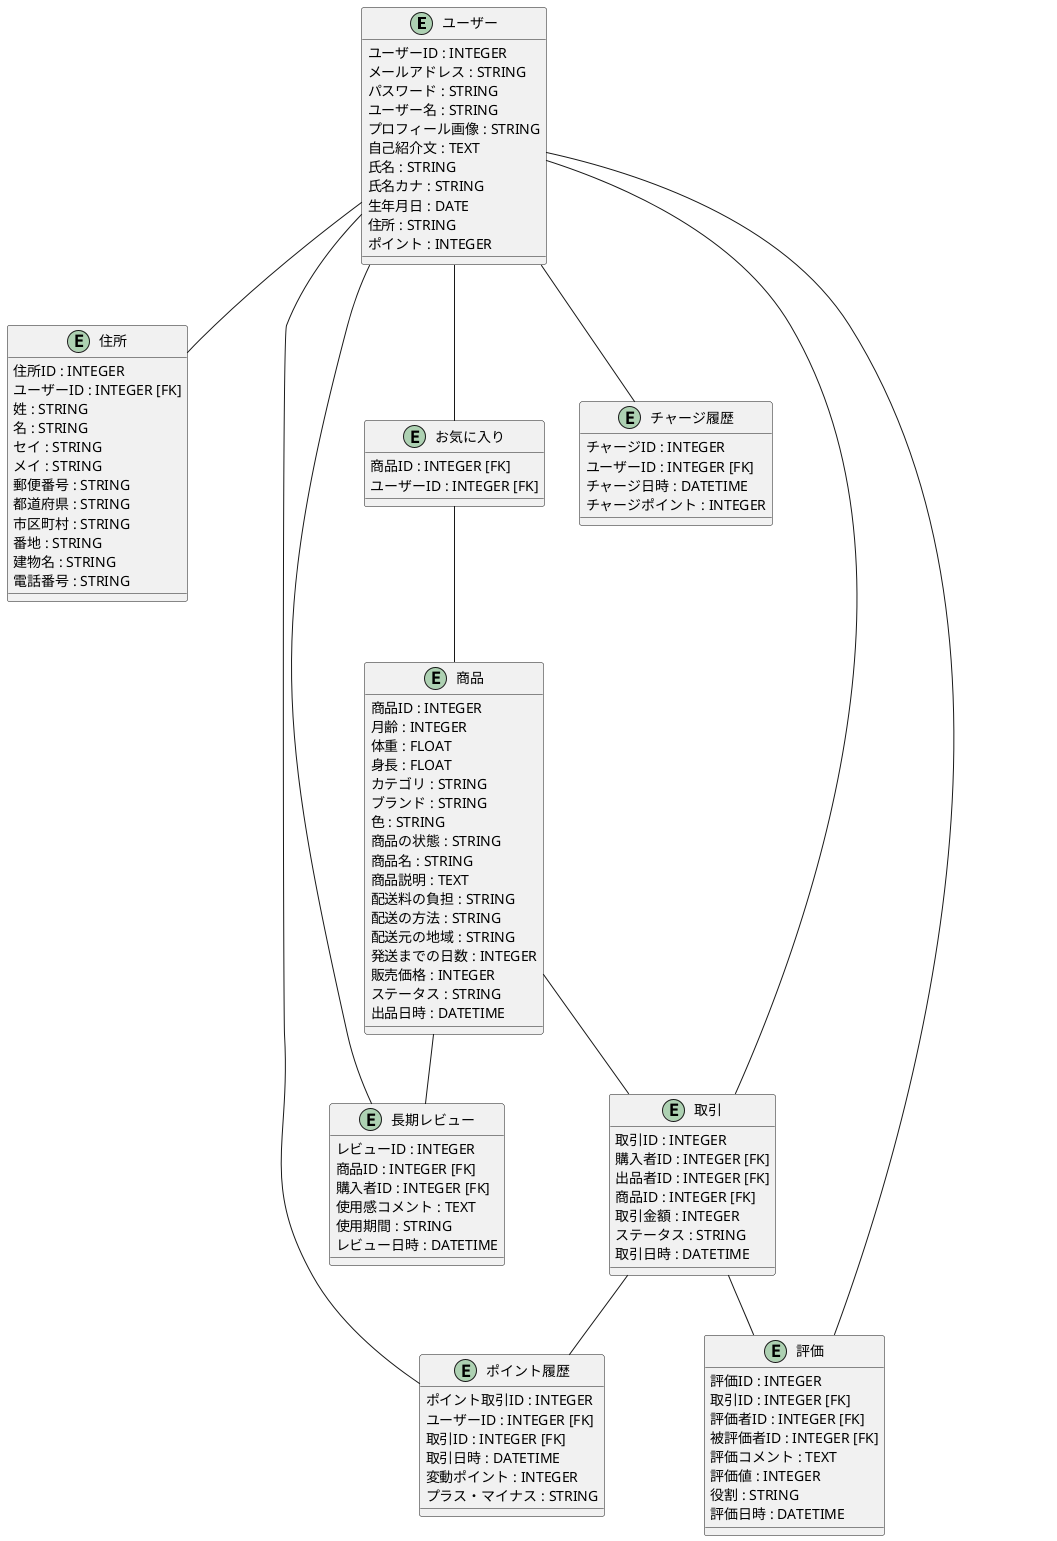 @startuml ER
entity "ユーザー" as user {
  ユーザーID : INTEGER
  メールアドレス : STRING
  パスワード : STRING
  ユーザー名 : STRING
  プロフィール画像 : STRING
  自己紹介文 : TEXT
  氏名 : STRING
  氏名カナ : STRING
  生年月日 : DATE
  住所 : STRING
  ポイント : INTEGER
}

entity "住所" as address {
  住所ID : INTEGER
  ユーザーID : INTEGER [FK]
  姓 : STRING
  名 : STRING
  セイ : STRING
  メイ : STRING
  郵便番号 : STRING
  都道府県 : STRING
  市区町村 : STRING
  番地 : STRING
  建物名 : STRING
  電話番号 : STRING
}

entity "商品" as product {
  商品ID : INTEGER
  月齢 : INTEGER
  体重 : FLOAT
  身長 : FLOAT
  カテゴリ : STRING
  ブランド : STRING
  色 : STRING
  商品の状態 : STRING
  商品名 : STRING
  商品説明 : TEXT
  配送料の負担 : STRING
  配送の方法 : STRING
  配送元の地域 : STRING
  発送までの日数 : INTEGER
  販売価格 : INTEGER
  ステータス : STRING
  出品日時 : DATETIME
}

entity "お気に入り" as favorite{
  商品ID : INTEGER [FK]
  ユーザーID : INTEGER [FK]
}

entity "取引" as transaction {
  取引ID : INTEGER
  購入者ID : INTEGER [FK]
  出品者ID : INTEGER [FK]
  商品ID : INTEGER [FK]
  取引金額 : INTEGER
  ステータス : STRING
  取引日時 : DATETIME
}

entity "ポイント履歴" as point_history {
  ポイント取引ID : INTEGER
  ユーザーID : INTEGER [FK]
  取引ID : INTEGER [FK]
  取引日時 : DATETIME
  変動ポイント : INTEGER
  プラス・マイナス : STRING
}

entity "チャージ履歴" as charge_history {
  チャージID : INTEGER
  ユーザーID : INTEGER [FK]
  チャージ日時 : DATETIME
  チャージポイント : INTEGER
}


entity "評価" as rating {
  評価ID : INTEGER
  取引ID : INTEGER [FK]
  評価者ID : INTEGER [FK]
  被評価者ID : INTEGER [FK]
  評価コメント : TEXT
  評価値 : INTEGER
  役割 : STRING
  評価日時 : DATETIME
}

entity "長期レビュー" as long_term_review {
  レビューID : INTEGER
  商品ID : INTEGER [FK]
  購入者ID : INTEGER [FK]
  使用感コメント : TEXT
  使用期間 : STRING
  レビュー日時 : DATETIME
}

user -- address
user -- favorite
favorite -- product
user -- transaction
product -- transaction
user -- point_history
transaction -- point_history
user -- charge_history
transaction -- rating
user -- rating
product -- long_term_review
user -- long_term_review
@enduml
